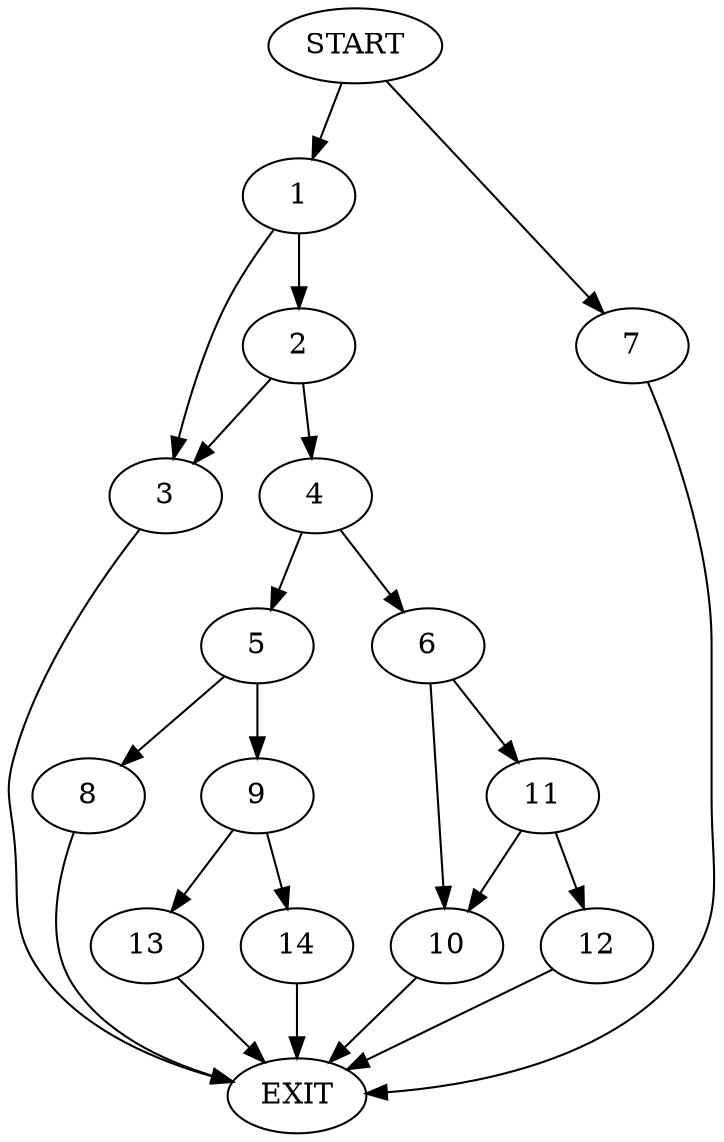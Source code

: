 digraph {
0 [label="START"]
15 [label="EXIT"]
0 -> 1
1 -> 2
1 -> 3
2 -> 4
2 -> 3
3 -> 15
4 -> 5
4 -> 6
0 -> 7
7 -> 15
5 -> 8
5 -> 9
6 -> 10
6 -> 11
10 -> 15
11 -> 10
11 -> 12
12 -> 15
8 -> 15
9 -> 13
9 -> 14
14 -> 15
13 -> 15
}
